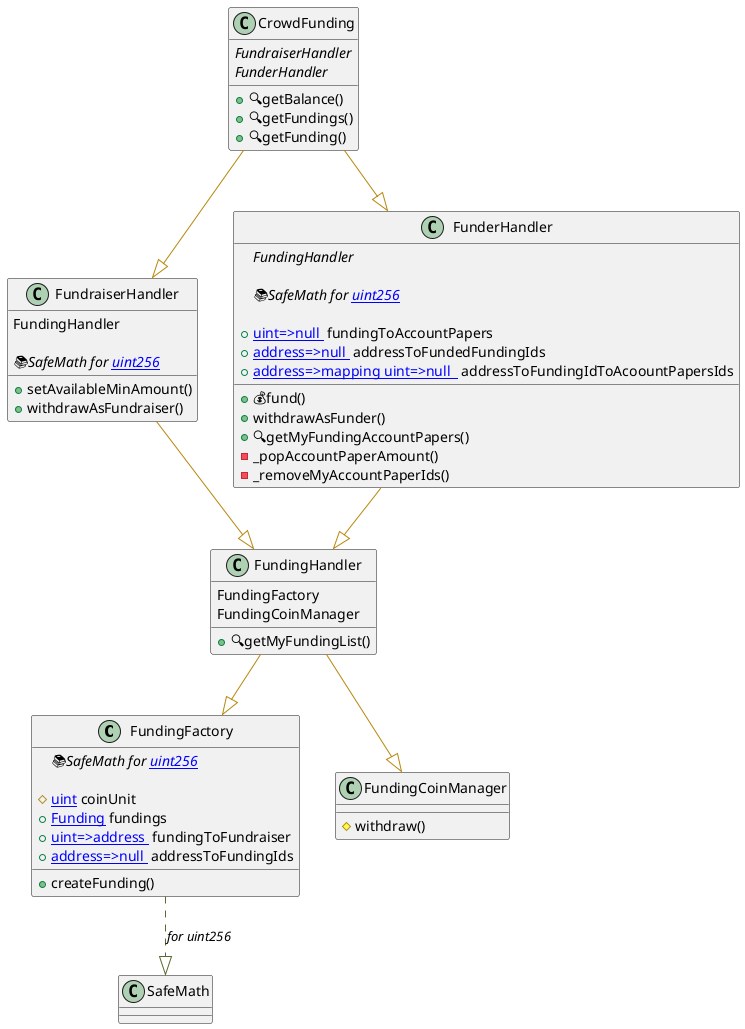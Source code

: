 @startuml
' -- generated by: https://marketplace.visualstudio.com/items?itemName=tintinweb.solidity-visual-auditor
'
' -- for auto-render install: https://marketplace.visualstudio.com/items?itemName=jebbs.plantuml
' -- options --



' -- classes --

class FundingFactory {
    ' -- inheritance --

    ' -- usingFor --
	{abstract}📚SafeMath for [[uint256]]

    ' -- vars --
	#[[uint]] coinUnit
	+[[Funding]] fundings
	+[[mapping uint=>address ]] fundingToFundraiser
	+[[mapping address=>null ]] addressToFundingIds

    ' -- methods --
	+createFunding()
}

class FundingCoinManager {
    ' -- inheritance --

    ' -- usingFor --

    ' -- vars --

    ' -- methods --
	#withdraw()

}

class FundingHandler {
    ' -- inheritance --
	FundingFactory
	FundingCoinManager

    ' -- vars --

    ' -- methods --
	+🔍getMyFundingList()
}

class FundraiserHandler {
    ' -- inheritance --
	FundingHandler

    ' -- usingFor --
	{abstract}📚SafeMath for [[uint256]]

    ' -- vars --

    ' -- methods --
	+setAvailableMinAmount()
	+withdrawAsFundraiser()

}

class FunderHandler {
    ' -- inheritance --
	{abstract}FundingHandler

    ' -- usingFor --
	{abstract}📚SafeMath for [[uint256]]

    ' -- vars --
	+[[mapping uint=>null ]] fundingToAccountPapers
	+[[mapping address=>null ]] addressToFundedFundingIds
	+[[mapping address=>mapping uint=>null  ]] addressToFundingIdToAcoountPapersIds

    ' -- methods --
	+💰fund()
	+withdrawAsFunder()
	+🔍getMyFundingAccountPapers()
	-_popAccountPaperAmount()
	-_removeMyAccountPaperIds()

}

class CrowdFunding {
    ' -- inheritance --
	{abstract}FundraiserHandler
	{abstract}FunderHandler

    ' -- usingFor --

    ' -- vars --

    ' -- methods --
	+🔍getBalance()
	+🔍getFundings()
	+🔍getFunding()

}

' -- inheritance / usingFor --
FundingFactory ..[#DarkOliveGreen]|> SafeMath : //for uint256//
FundingHandler --[#DarkGoldenRod]|> FundingFactory
FundingHandler --[#DarkGoldenRod]|> FundingCoinManager
FundraiserHandler --[#DarkGoldenRod]|> FundingHandler
FunderHandler --[#DarkGoldenRod]|> FundingHandler
CrowdFunding --[#DarkGoldenRod]|> FundraiserHandler
CrowdFunding --[#DarkGoldenRod]|> FunderHandler

@enduml